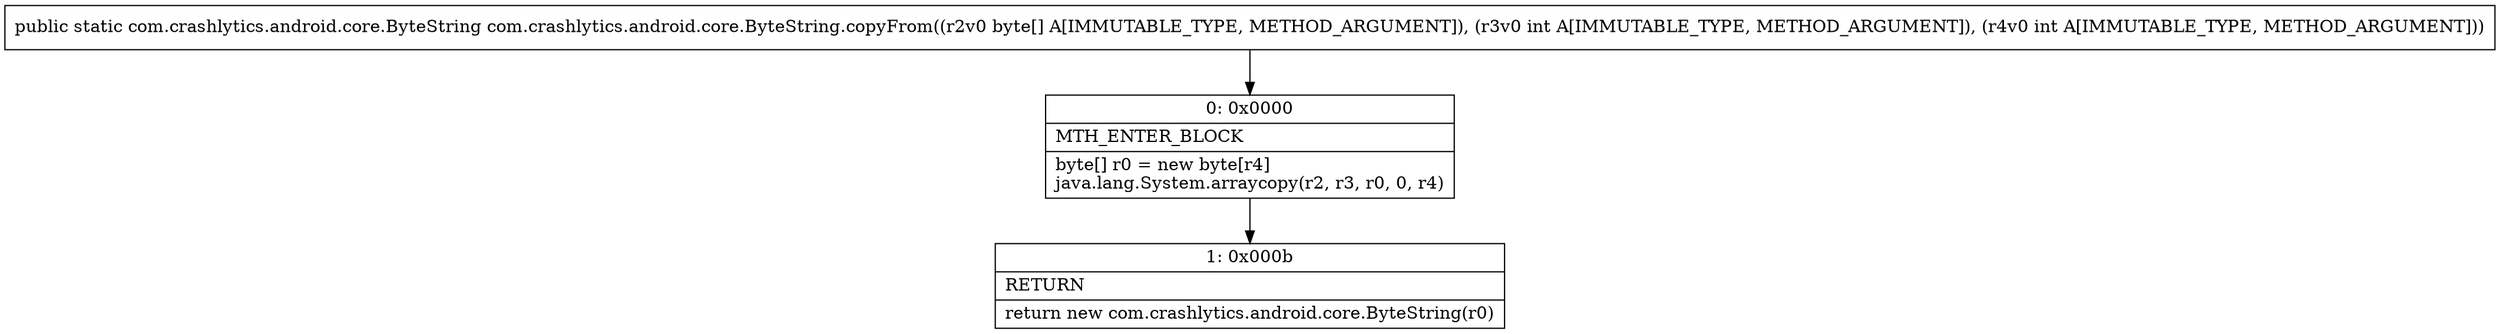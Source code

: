digraph "CFG forcom.crashlytics.android.core.ByteString.copyFrom([BII)Lcom\/crashlytics\/android\/core\/ByteString;" {
Node_0 [shape=record,label="{0\:\ 0x0000|MTH_ENTER_BLOCK\l|byte[] r0 = new byte[r4]\ljava.lang.System.arraycopy(r2, r3, r0, 0, r4)\l}"];
Node_1 [shape=record,label="{1\:\ 0x000b|RETURN\l|return new com.crashlytics.android.core.ByteString(r0)\l}"];
MethodNode[shape=record,label="{public static com.crashlytics.android.core.ByteString com.crashlytics.android.core.ByteString.copyFrom((r2v0 byte[] A[IMMUTABLE_TYPE, METHOD_ARGUMENT]), (r3v0 int A[IMMUTABLE_TYPE, METHOD_ARGUMENT]), (r4v0 int A[IMMUTABLE_TYPE, METHOD_ARGUMENT])) }"];
MethodNode -> Node_0;
Node_0 -> Node_1;
}

